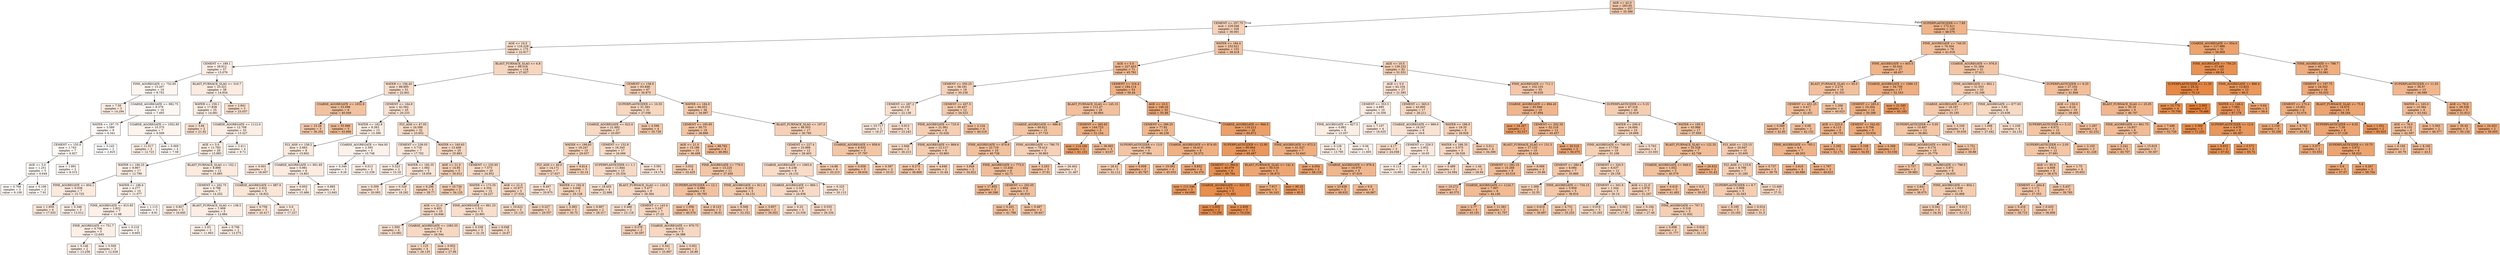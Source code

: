 digraph Tree {
node [shape=box, style="filled", color="black"] ;
0 [label="AGE <= 42.0\nmse = 283.65\nsamples = 457\nvalue = 35.386", fillcolor="#f4c9ab"] ;
1 [label="CEMENT <= 257.75\nmse = 229.046\nsamples = 328\nvalue = 30.001", fillcolor="#f6d2b9"] ;
0 -> 1 [labeldistance=2.5, labelangle=45, headlabel="True"] ;
2 [label="AGE <= 10.5\nmse = 116.229\nsamples = 175\nvalue = 22.917", fillcolor="#f8decb"] ;
1 -> 2 ;
3 [label="CEMENT <= 189.1\nmse = 28.912\nsamples = 57\nvalue = 13.079", fillcolor="#fceee5"] ;
2 -> 3 ;
4 [label="FINE_AGGREGATE <= 752.95\nmse = 15.207\nsamples = 19\nvalue = 8.752", fillcolor="#fdf5f0"] ;
3 -> 4 ;
5 [label="mse = 7.56\nsamples = 3\nvalue = 14.294", fillcolor="#fbece1"] ;
4 -> 5 ;
6 [label="COARSE_AGGREGATE <= 982.75\nmse = 8.379\nsamples = 16\nvalue = 7.493", fillcolor="#fdf7f3"] ;
4 -> 6 ;
7 [label="WATER <= 197.75\nmse = 3.589\nsamples = 9\nvalue = 6.341", fillcolor="#fef9f6"] ;
6 -> 7 ;
8 [label="CEMENT <= 155.0\nmse = 1.743\nsamples = 7\nvalue = 6.927", fillcolor="#fef8f4"] ;
7 -> 8 ;
9 [label="AGE <= 5.0\nmse = 1.251\nsamples = 5\nvalue = 6.649", fillcolor="#fef9f5"] ;
8 -> 9 ;
10 [label="mse = 0.768\nsamples = 3\nvalue = 6.109", fillcolor="#fefaf7"] ;
9 -> 10 ;
11 [label="mse = 0.106\nsamples = 2\nvalue = 7.91", fillcolor="#fdf7f2"] ;
9 -> 11 ;
12 [label="mse = 1.891\nsamples = 2\nvalue = 8.315", fillcolor="#fdf6f1"] ;
8 -> 12 ;
13 [label="mse = 0.245\nsamples = 2\nvalue = 2.825", fillcolor="#ffffff"] ;
7 -> 13 ;
14 [label="COARSE_AGGREGATE <= 1052.85\nmse = 10.375\nsamples = 7\nvalue = 9.509", fillcolor="#fdf4ee"] ;
6 -> 14 ;
15 [label="mse = 11.017\nsamples = 3\nvalue = 12.723", fillcolor="#fcefe5"] ;
14 -> 15 ;
16 [label="mse = 0.069\nsamples = 4\nvalue = 7.58", fillcolor="#fdf7f3"] ;
14 -> 16 ;
17 [label="BLAST_FURNACE_SLAG <= 310.7\nmse = 23.321\nsamples = 38\nvalue = 14.934", fillcolor="#fbebe0"] ;
3 -> 17 ;
18 [label="WATER <= 159.1\nmse = 17.838\nsamples = 35\nvalue = 14.081", fillcolor="#fbece2"] ;
17 -> 18 ;
19 [label="mse = 3.84\nsamples = 2\nvalue = 21.92", fillcolor="#f9e0ce"] ;
18 -> 19 ;
20 [label="COARSE_AGGREGATE <= 1112.0\nmse = 12.708\nsamples = 33\nvalue = 13.327", fillcolor="#fbeee4"] ;
18 -> 20 ;
21 [label="AGE <= 5.0\nmse = 11.783\nsamples = 29\nvalue = 13.983", fillcolor="#fbede2"] ;
20 -> 21 ;
22 [label="WATER <= 190.25\nmse = 9.967\nsamples = 17\nvalue = 12.799", fillcolor="#fcefe5"] ;
21 -> 22 ;
23 [label="FINE_AGGREGATE <= 854.1\nmse = 6.039\nsamples = 7\nvalue = 15.725", fillcolor="#fbeade"] ;
22 -> 23 ;
24 [label="mse = 1.659\nsamples = 4\nvalue = 17.533", fillcolor="#fae7d9"] ;
23 -> 24 ;
25 [label="mse = 0.346\nsamples = 3\nvalue = 13.012", fillcolor="#fceee5"] ;
23 -> 25 ;
26 [label="WATER <= 196.6\nmse = 4.277\nsamples = 10\nvalue = 11.077", fillcolor="#fcf1ea"] ;
22 -> 26 ;
27 [label="FINE_AGGREGATE <= 815.85\nmse = 2.822\nsamples = 7\nvalue = 11.98", fillcolor="#fcf0e7"] ;
26 -> 27 ;
28 [label="FINE_AGGREGATE <= 751.7\nmse = 0.706\nsamples = 5\nvalue = 12.643", fillcolor="#fcefe6"] ;
27 -> 28 ;
29 [label="mse = 0.146\nsamples = 2\nvalue = 13.258", fillcolor="#fbeee4"] ;
28 -> 29 ;
30 [label="mse = 0.509\nsamples = 3\nvalue = 12.028", fillcolor="#fcf0e7"] ;
28 -> 30 ;
31 [label="mse = 0.216\nsamples = 2\nvalue = 8.665", fillcolor="#fdf5f0"] ;
27 -> 31 ;
32 [label="mse = 1.115\nsamples = 3\nvalue = 8.91", fillcolor="#fdf5ef"] ;
26 -> 32 ;
33 [label="BLAST_FURNACE_SLAG <= 152.1\nmse = 8.899\nsamples = 12\nvalue = 15.865", fillcolor="#fbeadd"] ;
21 -> 33 ;
34 [label="CEMENT <= 202.75\nmse = 4.788\nsamples = 7\nvalue = 14.252", fillcolor="#fbece1"] ;
33 -> 34 ;
35 [label="mse = 0.827\nsamples = 2\nvalue = 16.645", fillcolor="#fae8db"] ;
34 -> 35 ;
36 [label="BLAST_FURNACE_SLAG <= 138.5\nmse = 1.909\nsamples = 5\nvalue = 12.884", fillcolor="#fceee5"] ;
34 -> 36 ;
37 [label="mse = 2.03\nsamples = 3\nvalue = 11.963", fillcolor="#fcf0e7"] ;
36 -> 37 ;
38 [label="mse = 0.706\nsamples = 2\nvalue = 13.575", fillcolor="#fbede3"] ;
36 -> 38 ;
39 [label="COARSE_AGGREGATE <= 987.9\nmse = 2.922\nsamples = 5\nvalue = 18.822", fillcolor="#fae5d6"] ;
33 -> 39 ;
40 [label="mse = 0.756\nsamples = 3\nvalue = 20.417", fillcolor="#f9e2d2"] ;
39 -> 40 ;
41 [label="mse = 0.0\nsamples = 2\nvalue = 17.227", fillcolor="#fae7da"] ;
39 -> 41 ;
42 [label="mse = 2.411\nsamples = 4\nvalue = 9.72", fillcolor="#fdf4ed"] ;
20 -> 42 ;
43 [label="mse = 2.841\nsamples = 3\nvalue = 23.037", fillcolor="#f8decb"] ;
17 -> 43 ;
44 [label="BLAST_FURNACE_SLAG <= 6.8\nmse = 89.518\nsamples = 118\nvalue = 27.627", fillcolor="#f7d6bf"] ;
2 -> 44 ;
45 [label="WATER <= 156.45\nmse = 88.895\nsamples = 51\nvalue = 22.841", fillcolor="#f8decb"] ;
44 -> 45 ;
46 [label="COARSE_AGGREGATE <= 1052.9\nmse = 53.698\nsamples = 6\nvalue = 40.049", fillcolor="#f2c29f"] ;
45 -> 46 ;
47 [label="mse = 23.28\nsamples = 3\nvalue = 36.292", fillcolor="#f4c8a9"] ;
46 -> 47 ;
48 [label="mse = 55.886\nsamples = 3\nvalue = 43.806", fillcolor="#f1bc95"] ;
46 -> 48 ;
49 [label="CEMENT <= 164.8\nmse = 42.562\nsamples = 45\nvalue = 20.233", fillcolor="#f9e2d2"] ;
45 -> 49 ;
50 [label="WATER <= 182.8\nmse = 8.383\nsamples = 13\nvalue = 13.396", fillcolor="#fbeee4"] ;
49 -> 50 ;
51 [label="FLY_ASH <= 158.2\nmse = 2.663\nsamples = 8\nvalue = 15.602", fillcolor="#fbeade"] ;
50 -> 51 ;
52 [label="mse = 0.001\nsamples = 2\nvalue = 18.007", fillcolor="#fae6d8"] ;
51 -> 52 ;
53 [label="COARSE_AGGREGATE <= 951.85\nmse = 0.981\nsamples = 6\nvalue = 14.801", fillcolor="#fbebe0"] ;
51 -> 53 ;
54 [label="mse = 0.003\nsamples = 2\nvalue = 15.486", fillcolor="#fbeade"] ;
53 -> 54 ;
55 [label="mse = 0.885\nsamples = 4\nvalue = 13.945", fillcolor="#fbede2"] ;
53 -> 55 ;
56 [label="COARSE_AGGREGATE <= 944.85\nmse = 2.393\nsamples = 5\nvalue = 10.748", fillcolor="#fcf2eb"] ;
50 -> 56 ;
57 [label="mse = 0.346\nsamples = 3\nvalue = 9.26", fillcolor="#fdf4ee"] ;
56 -> 57 ;
58 [label="mse = 0.013\nsamples = 2\nvalue = 12.236", fillcolor="#fcf0e7"] ;
56 -> 58 ;
59 [label="FLY_ASH <= 47.05\nmse = 24.588\nsamples = 32\nvalue = 23.652", fillcolor="#f8ddc9"] ;
49 -> 59 ;
60 [label="CEMENT <= 238.05\nmse = 5.716\nsamples = 7\nvalue = 17.702", fillcolor="#fae7d9"] ;
59 -> 60 ;
61 [label="mse = 5.523\nsamples = 2\nvalue = 15.19", fillcolor="#fbebdf"] ;
60 -> 61 ;
62 [label="WATER <= 185.35\nmse = 1.082\nsamples = 5\nvalue = 18.958", fillcolor="#fae4d5"] ;
60 -> 62 ;
63 [label="mse = 0.309\nsamples = 3\nvalue = 20.083", fillcolor="#f9e3d2"] ;
62 -> 63 ;
64 [label="mse = 0.329\nsamples = 2\nvalue = 18.282", fillcolor="#fae6d7"] ;
62 -> 64 ;
65 [label="WATER <= 160.65\nmse = 13.409\nsamples = 25\nvalue = 25.883", fillcolor="#f7d9c3"] ;
59 -> 65 ;
66 [label="AGE <= 21.0\nmse = 14.95\nsamples = 5\nvalue = 30.912", fillcolor="#f5d1b6"] ;
65 -> 66 ;
67 [label="mse = 6.296\nsamples = 3\nvalue = 28.77", fillcolor="#f6d4bc"] ;
66 -> 67 ;
68 [label="mse = 10.726\nsamples = 2\nvalue = 34.125", fillcolor="#f4ccae"] ;
66 -> 68 ;
69 [label="CEMENT <= 235.95\nmse = 7.573\nsamples = 20\nvalue = 24.952", fillcolor="#f7dbc6"] ;
65 -> 69 ;
70 [label="WATER <= 173.35\nmse = 4.354\nsamples = 15\nvalue = 24.227", fillcolor="#f8dcc8"] ;
69 -> 70 ;
71 [label="AGE <= 21.0\nmse = 4.401\nsamples = 10\nvalue = 24.946", fillcolor="#f7dbc6"] ;
70 -> 71 ;
72 [label="mse = 1.593\nsamples = 4\nvalue = 23.082", fillcolor="#f8decb"] ;
71 -> 72 ;
73 [label="COARSE_AGGREGATE <= 1083.55\nmse = 1.274\nsamples = 6\nvalue = 26.544", fillcolor="#f7d8c2"] ;
71 -> 73 ;
74 [label="mse = 1.125\nsamples = 4\nvalue = 26.135", fillcolor="#f7d9c3"] ;
73 -> 74 ;
75 [label="mse = 0.952\nsamples = 2\nvalue = 27.09", fillcolor="#f7d7c0"] ;
73 -> 75 ;
76 [label="FINE_AGGREGATE <= 861.25\nmse = 1.521\nsamples = 5\nvalue = 22.891", fillcolor="#f8decb"] ;
70 -> 76 ;
77 [label="mse = 0.338\nsamples = 3\nvalue = 22.18", fillcolor="#f8dfcd"] ;
76 -> 77 ;
78 [label="mse = 0.048\nsamples = 2\nvalue = 24.67", fillcolor="#f8dbc7"] ;
76 -> 78 ;
79 [label="AGE <= 21.0\nmse = 10.977\nsamples = 5\nvalue = 27.024", fillcolor="#f7d7c0"] ;
69 -> 79 ;
80 [label="mse = 10.622\nsamples = 3\nvalue = 25.125", fillcolor="#f7dac5"] ;
79 -> 80 ;
81 [label="mse = 0.227\nsamples = 2\nvalue = 29.557", fillcolor="#f6d3ba"] ;
79 -> 81 ;
82 [label="CEMENT <= 158.9\nmse = 63.848\nsamples = 67\nvalue = 30.875", fillcolor="#f5d1b7"] ;
44 -> 82 ;
83 [label="SUPERPLASTICIZER <= 10.55\nmse = 31.393\nsamples = 31\nvalue = 27.046", fillcolor="#f7d7c0"] ;
82 -> 83 ;
84 [label="COARSE_AGGREGATE <= 922.8\nmse = 21.692\nsamples = 27\nvalue = 25.657", fillcolor="#f7d9c4"] ;
83 -> 84 ;
85 [label="WATER <= 199.65\nmse = 16.247\nsamples = 10\nvalue = 29.037", fillcolor="#f6d4bb"] ;
84 -> 85 ;
86 [label="FLY_ASH <= 49.0\nmse = 14.171\nsamples = 7\nvalue = 27.627", fillcolor="#f7d6bf"] ;
85 -> 86 ;
87 [label="mse = 8.497\nsamples = 2\nvalue = 20.875", fillcolor="#f9e1d0"] ;
86 -> 87 ;
88 [label="WATER <= 192.9\nmse = 3.048\nsamples = 5\nvalue = 29.128", fillcolor="#f6d4bb"] ;
86 -> 88 ;
89 [label="mse = 3.383\nsamples = 3\nvalue = 30.75", fillcolor="#f6d1b7"] ;
88 -> 89 ;
90 [label="mse = 0.907\nsamples = 2\nvalue = 28.317", fillcolor="#f6d5bd"] ;
88 -> 90 ;
91 [label="mse = 6.814\nsamples = 3\nvalue = 32.14", fillcolor="#f5cfb3"] ;
85 -> 91 ;
92 [label="CEMENT <= 152.8\nmse = 16.345\nsamples = 17\nvalue = 24.066", fillcolor="#f8dcc8"] ;
84 -> 92 ;
93 [label="SUPERPLASTICIZER <= 1.1\nmse = 11.844\nsamples = 13\nvalue = 25.334", fillcolor="#f7dac5"] ;
92 -> 93 ;
94 [label="mse = 18.455\nsamples = 4\nvalue = 22.886", fillcolor="#f8decb"] ;
93 -> 94 ;
95 [label="BLAST_FURNACE_SLAG <= 126.8\nmse = 5.477\nsamples = 9\nvalue = 26.364", fillcolor="#f7d8c2"] ;
93 -> 95 ;
96 [label="mse = 0.486\nsamples = 2\nvalue = 23.118", fillcolor="#f8decb"] ;
95 -> 96 ;
97 [label="CEMENT <= 143.4\nmse = 3.247\nsamples = 7\nvalue = 27.23", fillcolor="#f7d7c0"] ;
95 -> 97 ;
98 [label="mse = 0.376\nsamples = 2\nvalue = 30.597", fillcolor="#f6d1b7"] ;
97 -> 98 ;
99 [label="COARSE_AGGREGATE <= 970.75\nmse = 0.423\nsamples = 5\nvalue = 26.388", fillcolor="#f7d8c2"] ;
97 -> 99 ;
100 [label="mse = 0.341\nsamples = 3\nvalue = 25.887", fillcolor="#f7d9c3"] ;
99 -> 100 ;
101 [label="mse = 0.001\nsamples = 2\nvalue = 26.89", fillcolor="#f7d7c1"] ;
99 -> 101 ;
102 [label="mse = 3.591\nsamples = 4\nvalue = 19.176", fillcolor="#f9e4d5"] ;
92 -> 102 ;
103 [label="mse = 4.596\nsamples = 4\nvalue = 35.728", fillcolor="#f4c9aa"] ;
83 -> 103 ;
104 [label="WATER <= 184.0\nmse = 66.051\nsamples = 36\nvalue = 34.987", fillcolor="#f4caac"] ;
82 -> 104 ;
105 [label="CEMENT <= 195.85\nmse = 50.73\nsamples = 19\nvalue = 38.889", fillcolor="#f3c4a2"] ;
104 -> 105 ;
106 [label="AGE <= 21.0\nmse = 15.186\nsamples = 15\nvalue = 36.498", fillcolor="#f4c8a8"] ;
105 -> 106 ;
107 [label="mse = 3.032\nsamples = 4\nvalue = 32.425", fillcolor="#f5ceb3"] ;
106 -> 107 ;
108 [label="FINE_AGGREGATE <= 779.5\nmse = 13.225\nsamples = 11\nvalue = 37.456", fillcolor="#f3c6a6"] ;
106 -> 108 ;
109 [label="SUPERPLASTICIZER <= 12.1\nmse = 4.986\nsamples = 6\nvalue = 39.783", fillcolor="#f2c2a0"] ;
108 -> 109 ;
110 [label="mse = 1.056\nsamples = 4\nvalue = 40.576", fillcolor="#f2c19d"] ;
109 -> 110 ;
111 [label="mse = 8.123\nsamples = 2\nvalue = 36.61", fillcolor="#f4c7a8"] ;
109 -> 111 ;
112 [label="FINE_AGGREGATE <= 811.6\nmse = 6.205\nsamples = 5\nvalue = 34.131", fillcolor="#f4ccae"] ;
108 -> 112 ;
113 [label="mse = 0.506\nsamples = 3\nvalue = 32.352", fillcolor="#f5ceb3"] ;
112 -> 113 ;
114 [label="mse = 3.957\nsamples = 2\nvalue = 36.503", fillcolor="#f4c8a8"] ;
112 -> 114 ;
115 [label="mse = 88.762\nsamples = 4\nvalue = 46.061", fillcolor="#f0b88f"] ;
105 -> 115 ;
116 [label="BLAST_FURNACE_SLAG <= 197.0\nmse = 48.503\nsamples = 17\nvalue = 30.785", fillcolor="#f6d1b7"] ;
104 -> 116 ;
117 [label="CEMENT <= 227.4\nmse = 23.866\nsamples = 12\nvalue = 26.403", fillcolor="#f7d8c2"] ;
116 -> 117 ;
118 [label="COARSE_AGGREGATE <= 1065.6\nmse = 6.238\nsamples = 8\nvalue = 24.132", fillcolor="#f8dcc8"] ;
117 -> 118 ;
119 [label="COARSE_AGGREGATE <= 960.1\nmse = 2.347\nsamples = 6\nvalue = 24.936", fillcolor="#f8dbc6"] ;
118 -> 119 ;
120 [label="mse = 0.25\nsamples = 3\nvalue = 23.538", fillcolor="#f8ddca"] ;
119 -> 120 ;
121 [label="mse = 0.535\nsamples = 3\nvalue = 26.334", fillcolor="#f7d8c2"] ;
119 -> 121 ;
122 [label="mse = 6.325\nsamples = 2\nvalue = 20.115", fillcolor="#f9e3d2"] ;
118 -> 122 ;
123 [label="mse = 14.88\nsamples = 4\nvalue = 33.215", fillcolor="#f5cdb1"] ;
117 -> 123 ;
124 [label="COARSE_AGGREGATE <= 958.6\nmse = 8.033\nsamples = 5\nvalue = 37.797", fillcolor="#f3c6a5"] ;
116 -> 124 ;
125 [label="mse = 0.058\nsamples = 3\nvalue = 39.634", fillcolor="#f3c3a0"] ;
124 -> 125 ;
126 [label="mse = 0.387\nsamples = 2\nvalue = 33.51", fillcolor="#f5cdb0"] ;
124 -> 126 ;
127 [label="WATER <= 184.4\nmse = 232.621\nsamples = 153\nvalue = 38.418", fillcolor="#f3c4a3"] ;
1 -> 127 ;
128 [label="AGE <= 5.0\nmse = 227.453\nsamples = 71\nvalue = 45.791", fillcolor="#f0b890"] ;
127 -> 128 ;
129 [label="CEMENT <= 350.25\nmse = 58.181\nsamples = 18\nvalue = 30.236", fillcolor="#f6d2b8"] ;
128 -> 129 ;
130 [label="CEMENT <= 287.2\nmse = 10.255\nsamples = 6\nvalue = 22.138", fillcolor="#f8dfcd"] ;
129 -> 130 ;
131 [label="mse = 23.717\nsamples = 2\nvalue = 18.27", fillcolor="#fae6d7"] ;
130 -> 131 ;
132 [label="mse = 0.913\nsamples = 4\nvalue = 23.243", fillcolor="#f8ddca"] ;
130 -> 132 ;
133 [label="CEMENT <= 457.5\nmse = 30.457\nsamples = 12\nvalue = 34.523", fillcolor="#f4cbad"] ;
129 -> 133 ;
134 [label="FINE_AGGREGATE <= 733.9\nmse = 21.061\nsamples = 8\nvalue = 32.026", fillcolor="#f5cfb4"] ;
133 -> 134 ;
135 [label="mse = 2.848\nsamples = 2\nvalue = 26.213", fillcolor="#f7d9c3"] ;
134 -> 135 ;
136 [label="FINE_AGGREGATE <= 869.6\nmse = 12.117\nsamples = 6\nvalue = 33.963", fillcolor="#f4ccaf"] ;
134 -> 136 ;
137 [label="mse = 6.273\nsamples = 4\nvalue = 36.868", fillcolor="#f3c7a7"] ;
136 -> 137 ;
138 [label="mse = 4.646\nsamples = 2\nvalue = 31.64", fillcolor="#f5d0b5"] ;
136 -> 138 ;
139 [label="mse = 2.124\nsamples = 4\nvalue = 40.516", fillcolor="#f2c19e"] ;
133 -> 139 ;
140 [label="CEMENT <= 316.4\nmse = 184.114\nsamples = 53\nvalue = 50.44", fillcolor="#efb184"] ;
128 -> 140 ;
141 [label="BLAST_FURNACE_SLAG <= 145.15\nmse = 112.47\nsamples = 20\nvalue = 40.864", fillcolor="#f2c09d"] ;
140 -> 141 ;
142 [label="COARSE_AGGREGATE <= 986.8\nmse = 60.621\nsamples = 15\nvalue = 37.733", fillcolor="#f3c6a5"] ;
141 -> 142 ;
143 [label="FINE_AGGREGATE <= 670.6\nmse = 22.719\nsamples = 10\nvalue = 40.738", fillcolor="#f2c19d"] ;
142 -> 143 ;
144 [label="mse = 3.848\nsamples = 2\nvalue = 34.822", fillcolor="#f4caac"] ;
143 -> 144 ;
145 [label="FINE_AGGREGATE <= 773.0\nmse = 13.456\nsamples = 8\nvalue = 42.71", fillcolor="#f1bd98"] ;
143 -> 145 ;
146 [label="mse = 17.855\nsamples = 3\nvalue = 46.298", fillcolor="#f0b88f"] ;
145 -> 146 ;
147 [label="CEMENT <= 292.05\nmse = 1.604\nsamples = 5\nvalue = 40.916", fillcolor="#f2c09d"] ;
145 -> 147 ;
148 [label="mse = 0.201\nsamples = 3\nvalue = 41.798", fillcolor="#f2bf9a"] ;
147 -> 148 ;
149 [label="mse = 0.487\nsamples = 2\nvalue = 39.447", fillcolor="#f3c3a0"] ;
147 -> 149 ;
150 [label="FINE_AGGREGATE <= 780.75\nmse = 79.413\nsamples = 5\nvalue = 30.863", fillcolor="#f5d1b7"] ;
142 -> 150 ;
151 [label="mse = 3.293\nsamples = 3\nvalue = 37.91", fillcolor="#f3c5a4"] ;
150 -> 151 ;
152 [label="mse = 26.402\nsamples = 2\nvalue = 21.467", fillcolor="#f9e0cf"] ;
150 -> 152 ;
153 [label="CEMENT <= 285.65\nmse = 144.723\nsamples = 5\nvalue = 51.154", fillcolor="#efb082"] ;
141 -> 153 ;
154 [label="mse = 114.106\nsamples = 2\nvalue = 61.133", fillcolor="#eb9f68"] ;
153 -> 154 ;
155 [label="mse = 36.985\nsamples = 3\nvalue = 43.67", fillcolor="#f1bc96"] ;
153 -> 155 ;
156 [label="AGE <= 10.5\nmse = 148.16\nsamples = 33\nvalue = 55.48", fillcolor="#eda877"] ;
140 -> 156 ;
157 [label="CEMENT <= 389.25\nmse = 77.92\nsamples = 13\nvalue = 46.236", fillcolor="#f0b88f"] ;
156 -> 157 ;
158 [label="SUPERPLASTICIZER <= 13.0\nmse = 61.896\nsamples = 5\nvalue = 37.964", fillcolor="#f3c5a4"] ;
157 -> 158 ;
159 [label="mse = 28.41\nsamples = 3\nvalue = 32.112", fillcolor="#f5cfb3"] ;
158 -> 159 ;
160 [label="mse = 0.009\nsamples = 2\nvalue = 45.767", fillcolor="#f0b890"] ;
158 -> 160 ;
161 [label="COARSE_AGGREGATE <= 874.05\nmse = 34.613\nsamples = 8\nvalue = 50.372", fillcolor="#efb184"] ;
157 -> 161 ;
162 [label="mse = 19.082\nsamples = 4\nvalue = 45.033", fillcolor="#f1ba92"] ;
161 -> 162 ;
163 [label="mse = 8.852\nsamples = 4\nvalue = 54.376", fillcolor="#eeaa7a"] ;
161 -> 163 ;
164 [label="COARSE_AGGREGATE <= 966.5\nmse = 110.212\nsamples = 20\nvalue = 60.872", fillcolor="#eba069"] ;
156 -> 164 ;
165 [label="SUPERPLASTICIZER <= 12.95\nmse = 80.664\nsamples = 13\nvalue = 65.487", fillcolor="#ea985d"] ;
164 -> 165 ;
166 [label="CEMENT <= 360.8\nmse = 40.079\nsamples = 8\nvalue = 69.794", fillcolor="#e89152"] ;
165 -> 166 ;
167 [label="mse = 111.546\nsamples = 3\nvalue = 64.698", fillcolor="#ea995f"] ;
166 -> 167 ;
168 [label="COARSE_AGGREGATE <= 920.35\nmse = 4.711\nsamples = 5\nvalue = 71.493", fillcolor="#e88e4e"] ;
166 -> 168 ;
169 [label="mse = 2.005\nsamples = 2\nvalue = 73.256", fillcolor="#e78b49"] ;
168 -> 169 ;
170 [label="mse = 2.839\nsamples = 3\nvalue = 70.234", fillcolor="#e89051"] ;
168 -> 170 ;
171 [label="BLAST_FURNACE_SLAG <= 141.4\nmse = 50.519\nsamples = 5\nvalue = 56.872", fillcolor="#eda673"] ;
165 -> 171 ;
172 [label="mse = 7.917\nsamples = 3\nvalue = 54.163", fillcolor="#eeab7a"] ;
171 -> 172 ;
173 [label="mse = 90.25\nsamples = 2\nvalue = 65.0", fillcolor="#ea995e"] ;
171 -> 173 ;
174 [label="FINE_AGGREGATE <= 672.5\nmse = 41.527\nsamples = 7\nvalue = 51.643", fillcolor="#eeaf81"] ;
164 -> 174 ;
175 [label="mse = 4.054\nsamples = 2\nvalue = 58.116", fillcolor="#eca470"] ;
174 -> 175 ;
176 [label="COARSE_AGGREGATE <= 976.4\nmse = 16.979\nsamples = 5\nvalue = 47.019", fillcolor="#f0b68d"] ;
174 -> 176 ;
177 [label="mse = 23.636\nsamples = 3\nvalue = 48.632", fillcolor="#efb489"] ;
176 -> 177 ;
178 [label="mse = 0.0\nsamples = 2\nvalue = 44.867", fillcolor="#f1ba92"] ;
176 -> 178 ;
179 [label="AGE <= 10.5\nmse = 139.252\nsamples = 82\nvalue = 31.531", fillcolor="#f5d0b5"] ;
127 -> 179 ;
180 [label="AGE <= 5.0\nmse = 62.104\nsamples = 27\nvalue = 21.585", fillcolor="#f9e0cf"] ;
179 -> 180 ;
181 [label="CEMENT <= 353.5\nmse = 4.885\nsamples = 10\nvalue = 14.358", fillcolor="#fbece1"] ;
180 -> 181 ;
182 [label="FINE_AGGREGATE <= 827.5\nmse = 0.882\nsamples = 6\nvalue = 13.357", fillcolor="#fbeee4"] ;
181 -> 182 ;
183 [label="mse = 0.128\nsamples = 4\nvalue = 13.795", fillcolor="#fbede3"] ;
182 -> 183 ;
184 [label="mse = 0.06\nsamples = 2\nvalue = 11.605", fillcolor="#fcf1e8"] ;
182 -> 184 ;
185 [label="mse = 7.107\nsamples = 4\nvalue = 16.025", fillcolor="#fbe9dd"] ;
181 -> 185 ;
186 [label="CEMENT <= 365.0\nmse = 43.895\nsamples = 17\nvalue = 26.211", fillcolor="#f7d9c3"] ;
180 -> 186 ;
187 [label="COARSE_AGGREGATE <= 969.0\nmse = 19.247\nsamples = 8\nvalue = 19.6", fillcolor="#f9e3d4"] ;
186 -> 187 ;
188 [label="mse = 4.17\nsamples = 3\nvalue = 24.038", fillcolor="#f8dcc8"] ;
187 -> 188 ;
189 [label="CEMENT <= 329.5\nmse = 2.952\nsamples = 5\nvalue = 16.05", fillcolor="#fbe9dd"] ;
187 -> 189 ;
190 [label="mse = 0.113\nsamples = 3\nvalue = 14.663", fillcolor="#fbece0"] ;
189 -> 190 ;
191 [label="mse = -0.0\nsamples = 2\nvalue = 18.13", fillcolor="#fae6d7"] ;
189 -> 191 ;
192 [label="WATER <= 196.0\nmse = 19.35\nsamples = 9\nvalue = 29.929", fillcolor="#f6d2b9"] ;
186 -> 192 ;
193 [label="WATER <= 186.35\nmse = 5.575\nsamples = 5\nvalue = 26.526", fillcolor="#f7d8c2"] ;
192 -> 193 ;
194 [label="mse = 0.489\nsamples = 3\nvalue = 24.594", fillcolor="#f8dbc7"] ;
193 -> 194 ;
195 [label="mse = 1.44\nsamples = 2\nvalue = 28.94", fillcolor="#f6d4bc"] ;
193 -> 195 ;
196 [label="mse = 3.011\nsamples = 4\nvalue = 34.306", fillcolor="#f4cbae"] ;
192 -> 196 ;
197 [label="FINE_AGGREGATE <= 711.1\nmse = 102.103\nsamples = 55\nvalue = 36.629", fillcolor="#f4c7a8"] ;
179 -> 197 ;
198 [label="COARSE_AGGREGATE <= 894.45\nmse = 83.946\nsamples = 15\nvalue = 47.894", fillcolor="#f0b58b"] ;
197 -> 198 ;
199 [label="mse = 24.267\nsamples = 2\nvalue = 62.517", fillcolor="#eb9d65"] ;
198 -> 199 ;
200 [label="CEMENT <= 502.55\nmse = 52.318\nsamples = 13\nvalue = 45.457", fillcolor="#f1b991"] ;
198 -> 200 ;
201 [label="BLAST_FURNACE_SLAG <= 131.5\nmse = 17.133\nsamples = 10\nvalue = 42.424", fillcolor="#f2be99"] ;
200 -> 201 ;
202 [label="CEMENT <= 282.15\nmse = 10.268\nsamples = 8\nvalue = 43.518", fillcolor="#f1bc96"] ;
201 -> 202 ;
203 [label="mse = 10.272\nsamples = 2\nvalue = 40.375", fillcolor="#f2c19e"] ;
202 -> 203 ;
204 [label="COARSE_AGGREGATE <= 1124.7\nmse = 7.897\nsamples = 6\nvalue = 44.146", fillcolor="#f1bb94"] ;
202 -> 204 ;
205 [label="mse = 2.77\nsamples = 4\nvalue = 45.191", fillcolor="#f1b992"] ;
204 -> 205 ;
206 [label="mse = 11.361\nsamples = 2\nvalue = 41.707", fillcolor="#f2bf9b"] ;
204 -> 206 ;
207 [label="mse = 8.066\nsamples = 2\nvalue = 35.86", fillcolor="#f4c9aa"] ;
201 -> 207 ;
208 [label="mse = 30.516\nsamples = 3\nvalue = 56.075", fillcolor="#eda775"] ;
200 -> 208 ;
209 [label="SUPERPLASTICIZER <= 5.25\nmse = 47.318\nsamples = 40\nvalue = 32.619", fillcolor="#f5ceb2"] ;
197 -> 209 ;
210 [label="WATER <= 200.0\nmse = 24.694\nsamples = 23\nvalue = 29.668", fillcolor="#f6d3ba"] ;
209 -> 210 ;
211 [label="FINE_AGGREGATE <= 746.65\nmse = 17.754\nsamples = 19\nvalue = 31.106", fillcolor="#f5d1b6"] ;
210 -> 211 ;
212 [label="CEMENT <= 280.4\nmse = 8.084\nsamples = 7\nvalue = 35.868", fillcolor="#f4c9aa"] ;
211 -> 212 ;
213 [label="mse = 1.369\nsamples = 2\nvalue = 32.55", fillcolor="#f5ceb2"] ;
212 -> 213 ;
214 [label="FINE_AGGREGATE <= 734.15\nmse = 5.959\nsamples = 5\nvalue = 36.816", fillcolor="#f3c7a7"] ;
212 -> 214 ;
215 [label="mse = 0.019\nsamples = 2\nvalue = 38.897", fillcolor="#f3c4a2"] ;
214 -> 215 ;
216 [label="mse = 4.731\nsamples = 3\nvalue = 35.255", fillcolor="#f4caab"] ;
214 -> 216 ;
217 [label="CEMENT <= 320.5\nmse = 8.637\nsamples = 12\nvalue = 29.158", fillcolor="#f6d4bb"] ;
211 -> 217 ;
218 [label="CEMENT <= 302.9\nmse = 1.544\nsamples = 5\nvalue = 26.14", fillcolor="#f7d9c3"] ;
217 -> 218 ;
219 [label="mse = 0.019\nsamples = 3\nvalue = 25.265", fillcolor="#f7dac5"] ;
218 -> 219 ;
220 [label="mse = 0.002\nsamples = 2\nvalue = 27.89", fillcolor="#f6d6be"] ;
218 -> 220 ;
221 [label="AGE <= 21.0\nmse = 2.879\nsamples = 7\nvalue = 31.247", fillcolor="#f5d0b6"] ;
217 -> 221 ;
222 [label="mse = 0.194\nsamples = 2\nvalue = 27.48", fillcolor="#f7d6bf"] ;
221 -> 222 ;
223 [label="FINE_AGGREGATE <= 767.5\nmse = 0.318\nsamples = 5\nvalue = 31.932", fillcolor="#f5cfb4"] ;
221 -> 223 ;
224 [label="mse = 0.008\nsamples = 2\nvalue = 31.777", fillcolor="#f5cfb4"] ;
223 -> 224 ;
225 [label="mse = 0.626\nsamples = 3\nvalue = 32.118", fillcolor="#f5cfb3"] ;
223 -> 225 ;
226 [label="mse = 5.763\nsamples = 4\nvalue = 23.303", fillcolor="#f8ddca"] ;
210 -> 226 ;
227 [label="WATER <= 195.5\nmse = 43.986\nsamples = 17\nvalue = 37.959", fillcolor="#f3c5a4"] ;
209 -> 227 ;
228 [label="BLAST_FURNACE_SLAG <= 122.35\nmse = 25.528\nsamples = 7\nvalue = 42.749", fillcolor="#f1bd98"] ;
227 -> 228 ;
229 [label="COARSE_AGGREGATE <= 946.0\nmse = 1.652\nsamples = 5\nvalue = 40.579", fillcolor="#f2c19d"] ;
228 -> 229 ;
230 [label="mse = 0.419\nsamples = 3\nvalue = 41.492", fillcolor="#f2bf9b"] ;
229 -> 230 ;
231 [label="mse = 0.0\nsamples = 2\nvalue = 39.057", fillcolor="#f3c3a1"] ;
229 -> 231 ;
232 [label="mse = 26.832\nsamples = 2\nvalue = 51.43", fillcolor="#efaf81"] ;
228 -> 232 ;
233 [label="FLY_ASH <= 123.15\nmse = 20.947\nsamples = 10\nvalue = 33.605", fillcolor="#f5ccb0"] ;
227 -> 233 ;
234 [label="FLY_ASH <= 115.8\nmse = 8.798\nsamples = 7\nvalue = 31.285", fillcolor="#f5d0b5"] ;
233 -> 234 ;
235 [label="SUPERPLASTICIZER <= 9.7\nmse = 0.908\nsamples = 5\nvalue = 32.543", fillcolor="#f5ceb2"] ;
234 -> 235 ;
236 [label="mse = 0.195\nsamples = 3\nvalue = 33.165", fillcolor="#f5cdb1"] ;
235 -> 236 ;
237 [label="mse = 0.014\nsamples = 2\nvalue = 31.3", fillcolor="#f5d0b5"] ;
235 -> 237 ;
238 [label="mse = 13.469\nsamples = 2\nvalue = 27.51", fillcolor="#f7d6bf"] ;
234 -> 238 ;
239 [label="mse = 0.737\nsamples = 3\nvalue = 39.79", fillcolor="#f2c2a0"] ;
233 -> 239 ;
240 [label="SUPERPLASTICIZER <= 7.85\nmse = 172.411\nsamples = 129\nvalue = 48.576", fillcolor="#efb489"] ;
0 -> 240 [labeldistance=2.5, labelangle=-45, headlabel="False"] ;
241 [label="FINE_AGGREGATE <= 749.55\nmse = 76.304\nsamples = 78\nvalue = 41.018", fillcolor="#f2c09c"] ;
240 -> 241 ;
242 [label="FINE_AGGREGATE <= 603.5\nmse = 50.043\nsamples = 27\nvalue = 48.457", fillcolor="#f0b489"] ;
241 -> 242 ;
243 [label="BLAST_FURNACE_SLAG <= 95.0\nmse = 2.274\nsamples = 10\nvalue = 41.331", fillcolor="#f2c09c"] ;
242 -> 243 ;
244 [label="CEMENT <= 451.25\nmse = 0.417\nsamples = 6\nvalue = 42.451", fillcolor="#f2be99"] ;
243 -> 244 ;
245 [label="mse = 0.589\nsamples = 3\nvalue = 42.85", fillcolor="#f1bd98"] ;
244 -> 245 ;
246 [label="mse = 0.08\nsamples = 3\nvalue = 42.152", fillcolor="#f2be99"] ;
244 -> 246 ;
247 [label="mse = 1.266\nsamples = 4\nvalue = 40.023", fillcolor="#f2c29f"] ;
243 -> 247 ;
248 [label="COARSE_AGGREGATE <= 1066.15\nmse = 34.739\nsamples = 17\nvalue = 52.163", fillcolor="#eeae80"] ;
242 -> 248 ;
249 [label="CEMENT <= 285.0\nmse = 10.264\nsamples = 14\nvalue = 50.388", fillcolor="#efb184"] ;
248 -> 249 ;
250 [label="AGE <= 225.0\nmse = 6.115\nsamples = 9\nvalue = 48.733", fillcolor="#efb488"] ;
249 -> 250 ;
251 [label="FINE_AGGREGATE <= 705.1\nmse = 4.6\nsamples = 7\nvalue = 48.203", fillcolor="#f0b48a"] ;
250 -> 251 ;
252 [label="mse = 3.816\nsamples = 4\nvalue = 46.986", fillcolor="#f0b68d"] ;
251 -> 252 ;
253 [label="mse = 1.767\nsamples = 3\nvalue = 49.623", fillcolor="#efb286"] ;
251 -> 253 ;
254 [label="mse = 2.295\nsamples = 2\nvalue = 52.175", fillcolor="#eeae80"] ;
250 -> 254 ;
255 [label="CEMENT <= 342.65\nmse = 0.706\nsamples = 5\nvalue = 53.934", fillcolor="#eeab7b"] ;
249 -> 255 ;
256 [label="mse = 0.109\nsamples = 2\nvalue = 54.93", fillcolor="#eda978"] ;
255 -> 256 ;
257 [label="mse = 0.389\nsamples = 3\nvalue = 53.536", fillcolor="#eeac7c"] ;
255 -> 257 ;
258 [label="mse = 21.585\nsamples = 3\nvalue = 65.183", fillcolor="#ea995e"] ;
248 -> 258 ;
259 [label="COARSE_AGGREGATE <= 976.0\nmse = 51.384\nsamples = 51\nvalue = 37.611", fillcolor="#f3c6a5"] ;
241 -> 259 ;
260 [label="FINE_AGGREGATE <= 862.1\nmse = 31.553\nsamples = 23\nvalue = 32.346", fillcolor="#f5ceb3"] ;
259 -> 260 ;
261 [label="COARSE_AGGREGATE <= 973.7\nmse = 16.167\nsamples = 17\nvalue = 35.185", fillcolor="#f4caab"] ;
260 -> 261 ;
262 [label="SUPERPLASTICIZER <= 5.05\nmse = 10.497\nsamples = 13\nvalue = 36.861", fillcolor="#f3c7a7"] ;
261 -> 262 ;
263 [label="COARSE_AGGREGATE <= 939.0\nmse = 9.174\nsamples = 10\nvalue = 35.779", fillcolor="#f4c9aa"] ;
262 -> 263 ;
264 [label="mse = 5.757\nsamples = 2\nvalue = 39.983", fillcolor="#f2c29f"] ;
263 -> 264 ;
265 [label="FINE_AGGREGATE <= 796.5\nmse = 3.971\nsamples = 8\nvalue = 34.633", fillcolor="#f4cbad"] ;
263 -> 265 ;
266 [label="mse = 2.641\nsamples = 2\nvalue = 38.075", fillcolor="#f3c5a4"] ;
265 -> 266 ;
267 [label="FINE_AGGREGATE <= 854.1\nmse = 1.049\nsamples = 6\nvalue = 33.868", fillcolor="#f4ccaf"] ;
265 -> 267 ;
268 [label="mse = 0.341\nsamples = 4\nvalue = 34.34", fillcolor="#f4cbae"] ;
267 -> 268 ;
269 [label="mse = 0.013\nsamples = 2\nvalue = 32.215", fillcolor="#f5cfb3"] ;
267 -> 269 ;
270 [label="mse = 1.751\nsamples = 3\nvalue = 39.89", fillcolor="#f2c29f"] ;
262 -> 270 ;
271 [label="mse = 3.236\nsamples = 4\nvalue = 30.636", fillcolor="#f6d1b7"] ;
261 -> 271 ;
272 [label="FINE_AGGREGATE <= 877.65\nmse = 3.85\nsamples = 6\nvalue = 25.636", fillcolor="#f7dac4"] ;
260 -> 272 ;
273 [label="mse = 1.008\nsamples = 2\nvalue = 27.442", fillcolor="#f7d7bf"] ;
272 -> 273 ;
274 [label="mse = 1.238\nsamples = 4\nvalue = 24.132", fillcolor="#f8dcc8"] ;
272 -> 274 ;
275 [label="SUPERPLASTICIZER <= 6.25\nmse = 27.102\nsamples = 28\nvalue = 41.846", fillcolor="#f2bf9a"] ;
259 -> 275 ;
276 [label="AGE <= 150.0\nmse = 8.24\nsamples = 19\nvalue = 39.465", fillcolor="#f3c3a0"] ;
275 -> 276 ;
277 [label="SUPERPLASTICIZER <= 5.15\nmse = 6.672\nsamples = 15\nvalue = 38.334", fillcolor="#f3c5a3"] ;
276 -> 277 ;
278 [label="SUPERPLASTICIZER <= 2.05\nmse = 5.412\nsamples = 12\nvalue = 37.691", fillcolor="#f3c6a5"] ;
277 -> 278 ;
279 [label="AGE <= 95.0\nmse = 4.608\nsamples = 8\nvalue = 38.475", fillcolor="#f3c4a3"] ;
278 -> 279 ;
280 [label="CEMENT <= 264.8\nmse = 1.171\nsamples = 5\nvalue = 37.353", fillcolor="#f3c6a6"] ;
279 -> 280 ;
281 [label="mse = 0.416\nsamples = 2\nvalue = 38.715", fillcolor="#f3c4a2"] ;
280 -> 281 ;
282 [label="mse = 0.433\nsamples = 3\nvalue = 36.808", fillcolor="#f3c7a7"] ;
280 -> 282 ;
283 [label="mse = 5.437\nsamples = 3\nvalue = 39.783", fillcolor="#f2c2a0"] ;
279 -> 283 ;
284 [label="mse = 1.75\nsamples = 4\nvalue = 35.652", fillcolor="#f4c9aa"] ;
278 -> 284 ;
285 [label="mse = 2.105\nsamples = 3\nvalue = 41.228", fillcolor="#f2c09c"] ;
277 -> 285 ;
286 [label="mse = 1.287\nsamples = 4\nvalue = 42.232", fillcolor="#f2be99"] ;
276 -> 286 ;
287 [label="BLAST_FURNACE_SLAG <= 25.05\nmse = 30.16\nsamples = 9\nvalue = 46.767", fillcolor="#f0b78e"] ;
275 -> 287 ;
288 [label="FINE_AGGREGATE <= 801.75\nmse = 14.857\nsamples = 6\nvalue = 43.787", fillcolor="#f1bc95"] ;
287 -> 288 ;
289 [label="mse = 2.241\nsamples = 3\nvalue = 45.707", fillcolor="#f0b990"] ;
288 -> 289 ;
290 [label="mse = 15.619\nsamples = 3\nvalue = 39.307", fillcolor="#f3c3a1"] ;
288 -> 290 ;
291 [label="mse = 7.496\nsamples = 3\nvalue = 52.726", fillcolor="#eead7e"] ;
287 -> 291 ;
292 [label="COARSE_AGGREGATE <= 954.0\nmse = 117.986\nsamples = 51\nvalue = 58.969", fillcolor="#eca36e"] ;
240 -> 292 ;
293 [label="FINE_AGGREGATE <= 756.25\nmse = 37.485\nsamples = 22\nvalue = 69.94", fillcolor="#e89152"] ;
292 -> 293 ;
294 [label="SUPERPLASTICIZER <= 11.35\nmse = 25.32\nsamples = 9\nvalue = 75.14", fillcolor="#e68844"] ;
293 -> 294 ;
295 [label="mse = 10.776\nsamples = 4\nvalue = 70.794", fillcolor="#e88f4f"] ;
294 -> 295 ;
296 [label="mse = 2.093\nsamples = 5\nvalue = 79.486", fillcolor="#e58139"] ;
294 -> 296 ;
297 [label="FINE_AGGREGATE <= 890.4\nmse = 13.823\nsamples = 13\nvalue = 66.3", fillcolor="#e9975b"] ;
293 -> 297 ;
298 [label="WATER <= 149.4\nmse = 7.583\nsamples = 11\nvalue = 67.178", fillcolor="#e99559"] ;
297 -> 298 ;
299 [label="mse = 3.369\nsamples = 3\nvalue = 71.233", fillcolor="#e88f4e"] ;
298 -> 299 ;
300 [label="SUPERPLASTICIZER <= 12.6\nmse = 4.478\nsamples = 8\nvalue = 66.367", fillcolor="#e9975b"] ;
298 -> 300 ;
301 [label="mse = 9.933\nsamples = 4\nvalue = 67.62", fillcolor="#e99558"] ;
300 -> 301 ;
302 [label="mse = 0.572\nsamples = 4\nvalue = 65.74", fillcolor="#ea985d"] ;
300 -> 302 ;
303 [label="mse = 0.64\nsamples = 2\nvalue = 58.4", fillcolor="#eca46f"] ;
297 -> 303 ;
304 [label="FINE_AGGREGATE <= 788.7\nmse = 45.173\nsamples = 29\nvalue = 52.061", fillcolor="#eeae80"] ;
292 -> 304 ;
305 [label="CEMENT <= 197.75\nmse = 24.543\nsamples = 16\nvalue = 55.032", fillcolor="#eda978"] ;
304 -> 305 ;
306 [label="CEMENT <= 170.4\nmse = 15.851\nsamples = 6\nvalue = 52.074", fillcolor="#eeae80"] ;
305 -> 306 ;
307 [label="mse = 2.159\nsamples = 3\nvalue = 55.296", fillcolor="#eda977"] ;
306 -> 307 ;
308 [label="mse = 8.792\nsamples = 3\nvalue = 48.853", fillcolor="#efb388"] ;
306 -> 308 ;
309 [label="BLAST_FURNACE_SLAG <= 75.8\nmse = 14.675\nsamples = 10\nvalue = 58.164", fillcolor="#eca470"] ;
305 -> 309 ;
310 [label="SUPERPLASTICIZER <= 9.55\nmse = 7.39\nsamples = 8\nvalue = 57.129", fillcolor="#eda673"] ;
309 -> 310 ;
311 [label="mse = 5.077\nsamples = 2\nvalue = 53.553", fillcolor="#eeac7c"] ;
310 -> 311 ;
312 [label="SUPERPLASTICIZER <= 10.75\nmse = 3.972\nsamples = 6\nvalue = 58.023", fillcolor="#eca470"] ;
310 -> 312 ;
313 [label="mse = 0.6\nsamples = 3\nvalue = 57.07", fillcolor="#eda673"] ;
312 -> 313 ;
314 [label="mse = 5.267\nsamples = 3\nvalue = 58.704", fillcolor="#eca36f"] ;
312 -> 314 ;
315 [label="mse = 1.051\nsamples = 2\nvalue = 65.925", fillcolor="#ea975c"] ;
309 -> 315 ;
316 [label="SUPERPLASTICIZER <= 11.55\nmse = 36.97\nsamples = 13\nvalue = 46.589", fillcolor="#f0b78e"] ;
304 -> 316 ;
317 [label="WATER <= 165.0\nmse = 10.384\nsamples = 8\nvalue = 43.542", fillcolor="#f1bc96"] ;
316 -> 317 ;
318 [label="AGE <= 78.0\nmse = 9.152\nsamples = 6\nvalue = 42.597", fillcolor="#f2be98"] ;
317 -> 318 ;
319 [label="mse = 6.195\nsamples = 2\nvalue = 40.79", fillcolor="#f2c19d"] ;
318 -> 319 ;
320 [label="mse = 8.182\nsamples = 4\nvalue = 43.5", fillcolor="#f1bc96"] ;
318 -> 320 ;
321 [label="mse = 3.363\nsamples = 2\nvalue = 46.377", fillcolor="#f0b78f"] ;
317 -> 321 ;
322 [label="AGE <= 78.0\nmse = 39.338\nsamples = 5\nvalue = 51.813", fillcolor="#eeae80"] ;
316 -> 322 ;
323 [label="mse = 35.45\nsamples = 3\nvalue = 50.136", fillcolor="#efb185"] ;
322 -> 323 ;
324 [label="mse = 24.453\nsamples = 2\nvalue = 56.005", fillcolor="#eda876"] ;
322 -> 324 ;
}